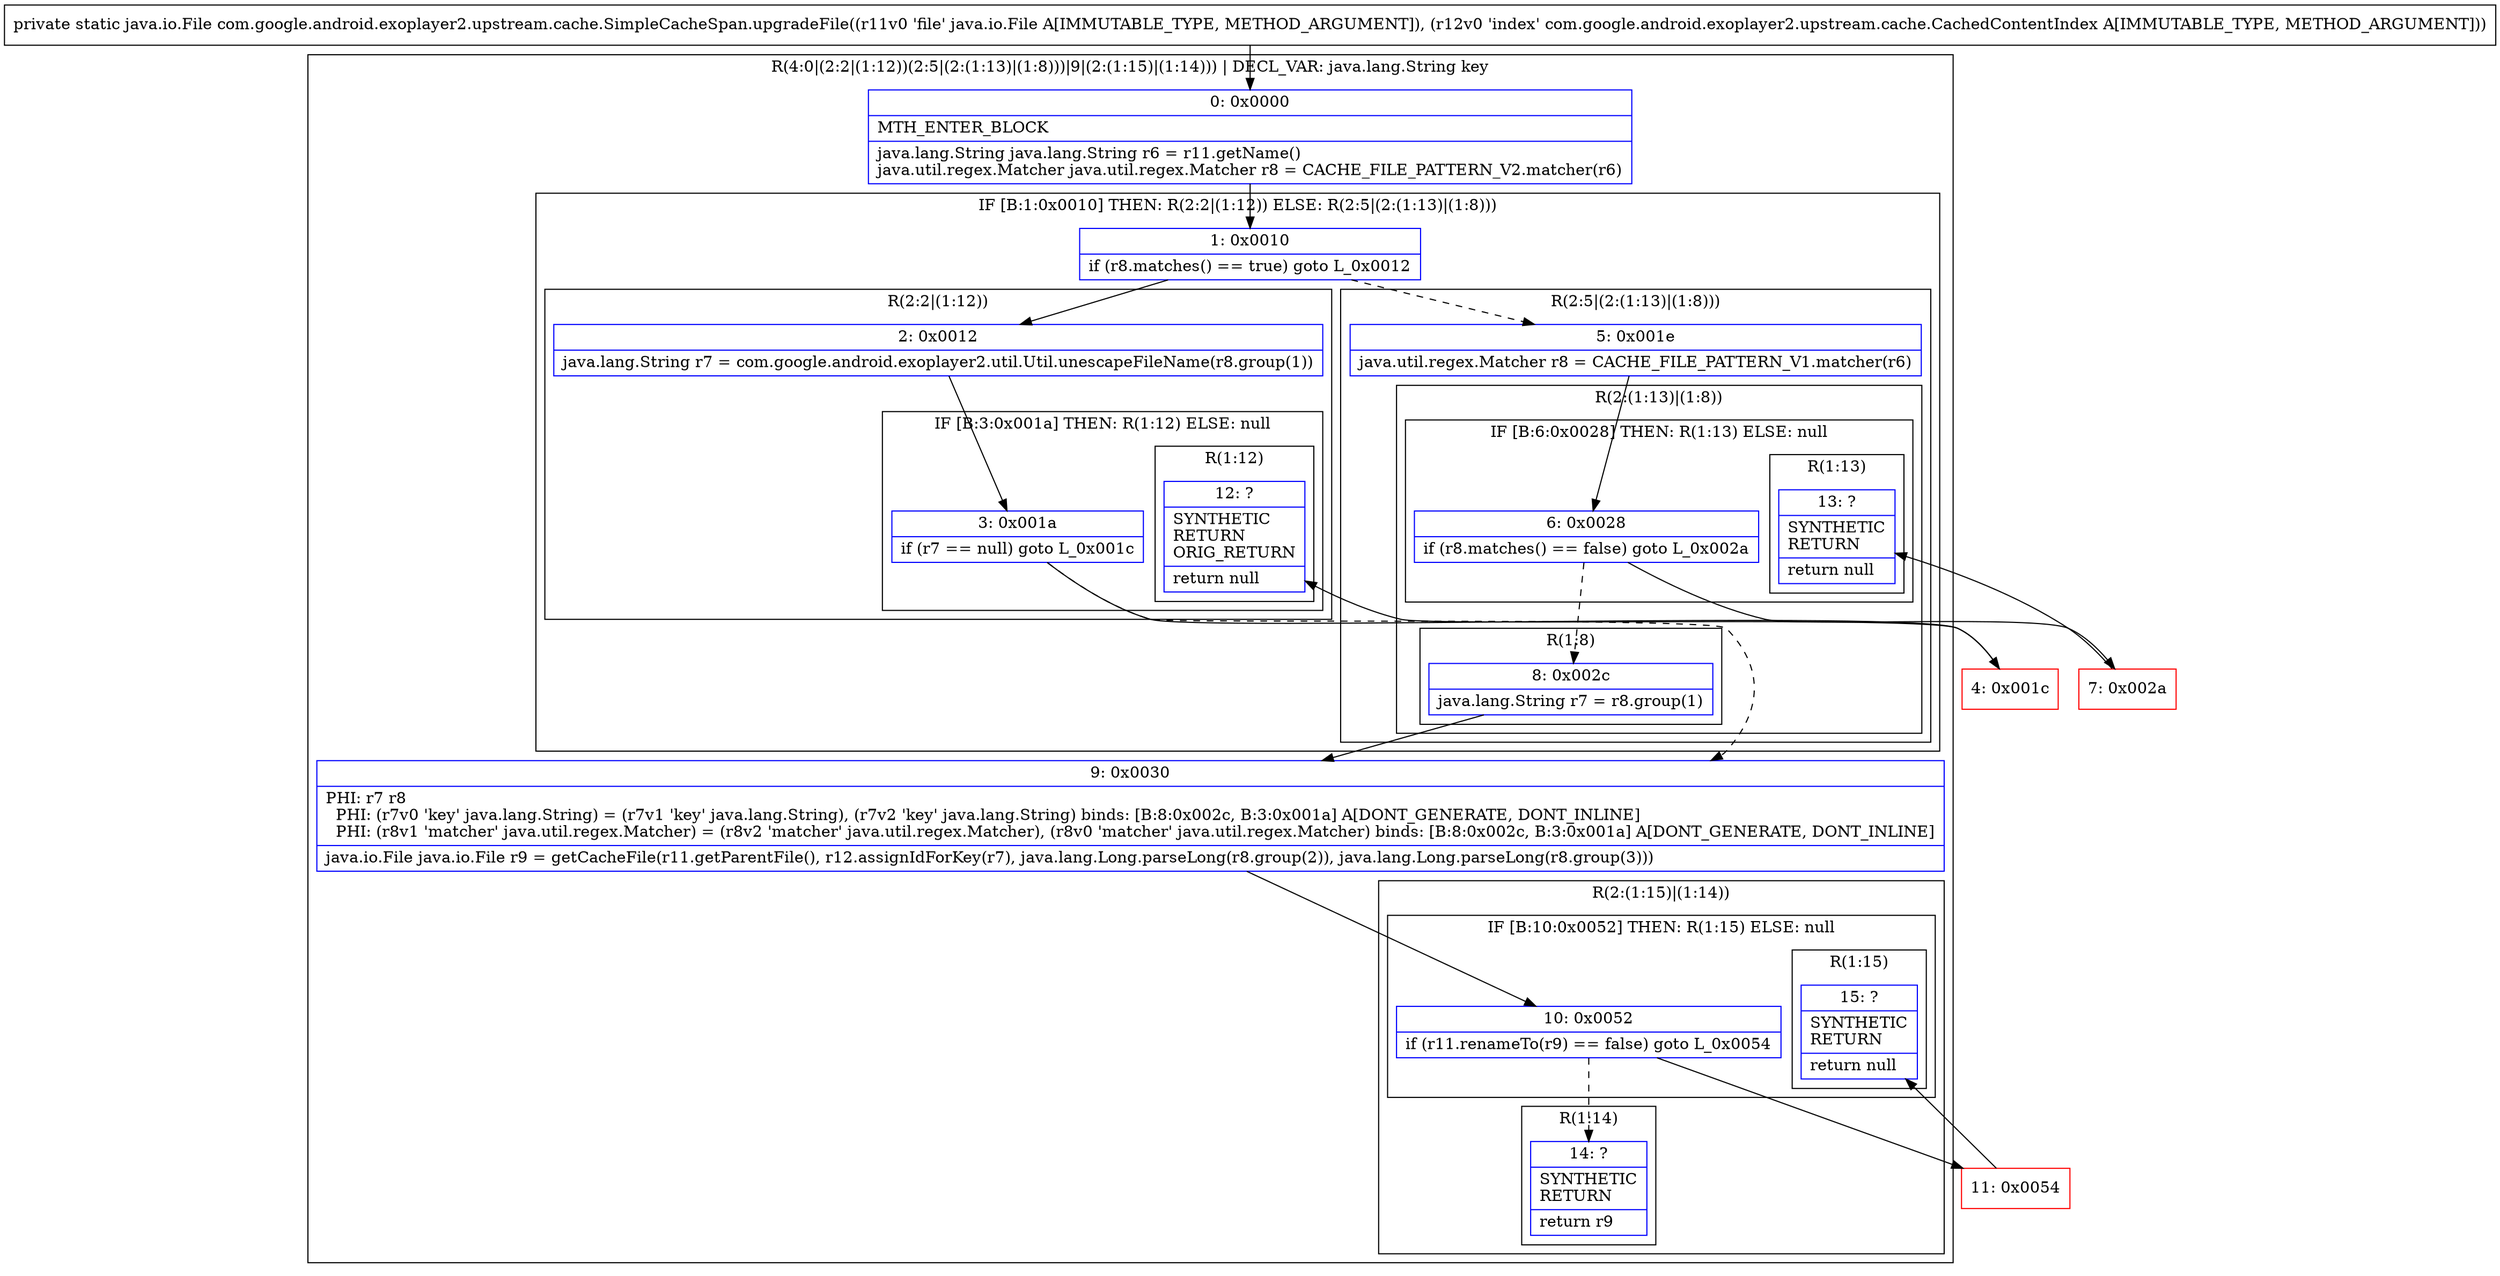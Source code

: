 digraph "CFG forcom.google.android.exoplayer2.upstream.cache.SimpleCacheSpan.upgradeFile(Ljava\/io\/File;Lcom\/google\/android\/exoplayer2\/upstream\/cache\/CachedContentIndex;)Ljava\/io\/File;" {
subgraph cluster_Region_1910291413 {
label = "R(4:0|(2:2|(1:12))(2:5|(2:(1:13)|(1:8)))|9|(2:(1:15)|(1:14))) | DECL_VAR: java.lang.String key\l";
node [shape=record,color=blue];
Node_0 [shape=record,label="{0\:\ 0x0000|MTH_ENTER_BLOCK\l|java.lang.String java.lang.String r6 = r11.getName()\ljava.util.regex.Matcher java.util.regex.Matcher r8 = CACHE_FILE_PATTERN_V2.matcher(r6)\l}"];
subgraph cluster_IfRegion_253251692 {
label = "IF [B:1:0x0010] THEN: R(2:2|(1:12)) ELSE: R(2:5|(2:(1:13)|(1:8)))";
node [shape=record,color=blue];
Node_1 [shape=record,label="{1\:\ 0x0010|if (r8.matches() == true) goto L_0x0012\l}"];
subgraph cluster_Region_712735016 {
label = "R(2:2|(1:12))";
node [shape=record,color=blue];
Node_2 [shape=record,label="{2\:\ 0x0012|java.lang.String r7 = com.google.android.exoplayer2.util.Util.unescapeFileName(r8.group(1))\l}"];
subgraph cluster_IfRegion_1917272522 {
label = "IF [B:3:0x001a] THEN: R(1:12) ELSE: null";
node [shape=record,color=blue];
Node_3 [shape=record,label="{3\:\ 0x001a|if (r7 == null) goto L_0x001c\l}"];
subgraph cluster_Region_610482709 {
label = "R(1:12)";
node [shape=record,color=blue];
Node_12 [shape=record,label="{12\:\ ?|SYNTHETIC\lRETURN\lORIG_RETURN\l|return null\l}"];
}
}
}
subgraph cluster_Region_511977301 {
label = "R(2:5|(2:(1:13)|(1:8)))";
node [shape=record,color=blue];
Node_5 [shape=record,label="{5\:\ 0x001e|java.util.regex.Matcher r8 = CACHE_FILE_PATTERN_V1.matcher(r6)\l}"];
subgraph cluster_Region_431442278 {
label = "R(2:(1:13)|(1:8))";
node [shape=record,color=blue];
subgraph cluster_IfRegion_1055747489 {
label = "IF [B:6:0x0028] THEN: R(1:13) ELSE: null";
node [shape=record,color=blue];
Node_6 [shape=record,label="{6\:\ 0x0028|if (r8.matches() == false) goto L_0x002a\l}"];
subgraph cluster_Region_453723341 {
label = "R(1:13)";
node [shape=record,color=blue];
Node_13 [shape=record,label="{13\:\ ?|SYNTHETIC\lRETURN\l|return null\l}"];
}
}
subgraph cluster_Region_23874470 {
label = "R(1:8)";
node [shape=record,color=blue];
Node_8 [shape=record,label="{8\:\ 0x002c|java.lang.String r7 = r8.group(1)\l}"];
}
}
}
}
Node_9 [shape=record,label="{9\:\ 0x0030|PHI: r7 r8 \l  PHI: (r7v0 'key' java.lang.String) = (r7v1 'key' java.lang.String), (r7v2 'key' java.lang.String) binds: [B:8:0x002c, B:3:0x001a] A[DONT_GENERATE, DONT_INLINE]\l  PHI: (r8v1 'matcher' java.util.regex.Matcher) = (r8v2 'matcher' java.util.regex.Matcher), (r8v0 'matcher' java.util.regex.Matcher) binds: [B:8:0x002c, B:3:0x001a] A[DONT_GENERATE, DONT_INLINE]\l|java.io.File java.io.File r9 = getCacheFile(r11.getParentFile(), r12.assignIdForKey(r7), java.lang.Long.parseLong(r8.group(2)), java.lang.Long.parseLong(r8.group(3)))\l}"];
subgraph cluster_Region_1401556855 {
label = "R(2:(1:15)|(1:14))";
node [shape=record,color=blue];
subgraph cluster_IfRegion_1278931159 {
label = "IF [B:10:0x0052] THEN: R(1:15) ELSE: null";
node [shape=record,color=blue];
Node_10 [shape=record,label="{10\:\ 0x0052|if (r11.renameTo(r9) == false) goto L_0x0054\l}"];
subgraph cluster_Region_1845765249 {
label = "R(1:15)";
node [shape=record,color=blue];
Node_15 [shape=record,label="{15\:\ ?|SYNTHETIC\lRETURN\l|return null\l}"];
}
}
subgraph cluster_Region_1031369281 {
label = "R(1:14)";
node [shape=record,color=blue];
Node_14 [shape=record,label="{14\:\ ?|SYNTHETIC\lRETURN\l|return r9\l}"];
}
}
}
Node_4 [shape=record,color=red,label="{4\:\ 0x001c}"];
Node_7 [shape=record,color=red,label="{7\:\ 0x002a}"];
Node_11 [shape=record,color=red,label="{11\:\ 0x0054}"];
MethodNode[shape=record,label="{private static java.io.File com.google.android.exoplayer2.upstream.cache.SimpleCacheSpan.upgradeFile((r11v0 'file' java.io.File A[IMMUTABLE_TYPE, METHOD_ARGUMENT]), (r12v0 'index' com.google.android.exoplayer2.upstream.cache.CachedContentIndex A[IMMUTABLE_TYPE, METHOD_ARGUMENT])) }"];
MethodNode -> Node_0;
Node_0 -> Node_1;
Node_1 -> Node_2;
Node_1 -> Node_5[style=dashed];
Node_2 -> Node_3;
Node_3 -> Node_4;
Node_3 -> Node_9[style=dashed];
Node_5 -> Node_6;
Node_6 -> Node_7;
Node_6 -> Node_8[style=dashed];
Node_8 -> Node_9;
Node_9 -> Node_10;
Node_10 -> Node_11;
Node_10 -> Node_14[style=dashed];
Node_4 -> Node_12;
Node_7 -> Node_13;
Node_11 -> Node_15;
}

